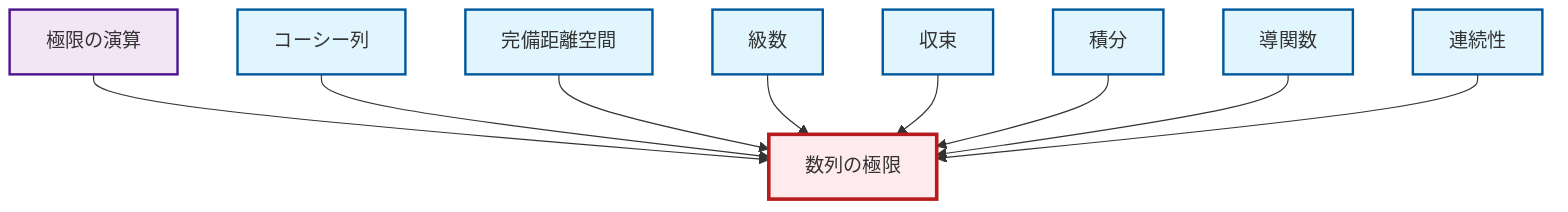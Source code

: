 graph TD
    classDef definition fill:#e1f5fe,stroke:#01579b,stroke-width:2px
    classDef theorem fill:#f3e5f5,stroke:#4a148c,stroke-width:2px
    classDef axiom fill:#fff3e0,stroke:#e65100,stroke-width:2px
    classDef example fill:#e8f5e9,stroke:#1b5e20,stroke-width:2px
    classDef current fill:#ffebee,stroke:#b71c1c,stroke-width:3px
    def-convergence["収束"]:::definition
    thm-limit-arithmetic["極限の演算"]:::theorem
    def-complete-metric-space["完備距離空間"]:::definition
    def-continuity["連続性"]:::definition
    def-derivative["導関数"]:::definition
    def-limit["数列の極限"]:::definition
    def-integral["積分"]:::definition
    def-series["級数"]:::definition
    def-cauchy-sequence["コーシー列"]:::definition
    thm-limit-arithmetic --> def-limit
    def-cauchy-sequence --> def-limit
    def-complete-metric-space --> def-limit
    def-series --> def-limit
    def-convergence --> def-limit
    def-integral --> def-limit
    def-derivative --> def-limit
    def-continuity --> def-limit
    class def-limit current